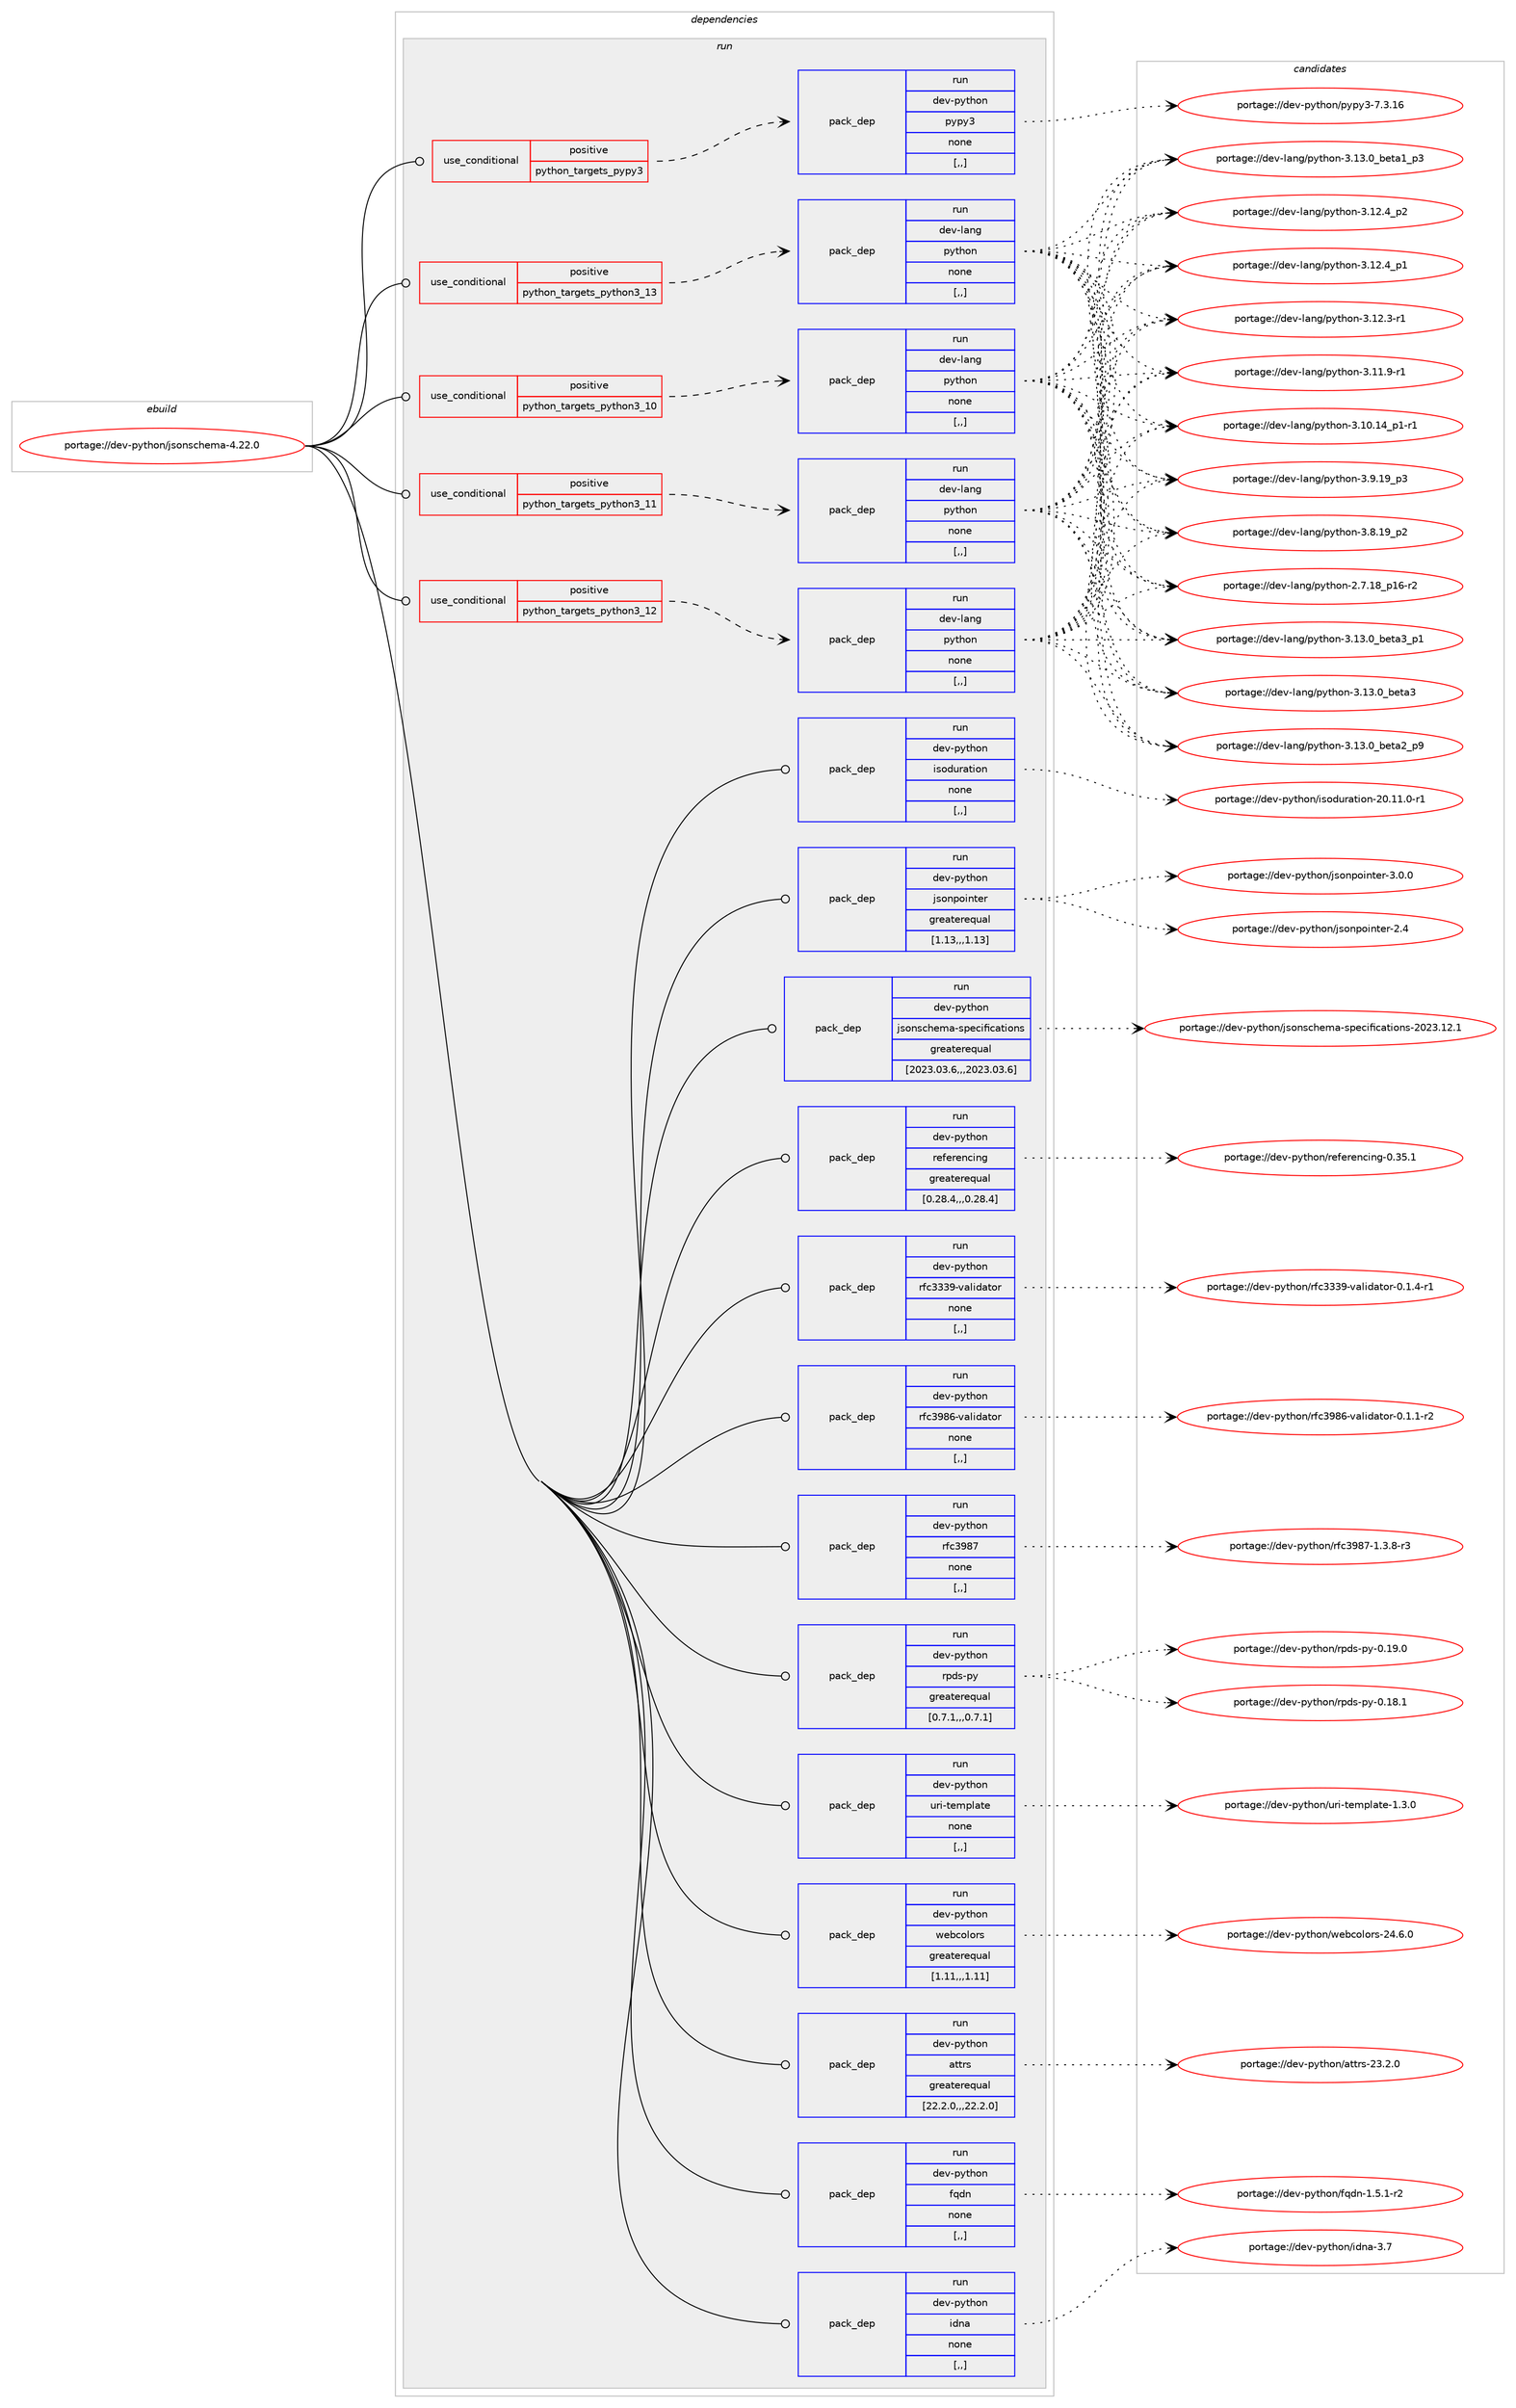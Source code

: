 digraph prolog {

# *************
# Graph options
# *************

newrank=true;
concentrate=true;
compound=true;
graph [rankdir=LR,fontname=Helvetica,fontsize=10,ranksep=1.5];#, ranksep=2.5, nodesep=0.2];
edge  [arrowhead=vee];
node  [fontname=Helvetica,fontsize=10];

# **********
# The ebuild
# **********

subgraph cluster_leftcol {
color=gray;
rank=same;
label=<<i>ebuild</i>>;
id [label="portage://dev-python/jsonschema-4.22.0", color=red, width=4, href="../dev-python/jsonschema-4.22.0.svg"];
}

# ****************
# The dependencies
# ****************

subgraph cluster_midcol {
color=gray;
label=<<i>dependencies</i>>;
subgraph cluster_compile {
fillcolor="#eeeeee";
style=filled;
label=<<i>compile</i>>;
}
subgraph cluster_compileandrun {
fillcolor="#eeeeee";
style=filled;
label=<<i>compile and run</i>>;
}
subgraph cluster_run {
fillcolor="#eeeeee";
style=filled;
label=<<i>run</i>>;
subgraph cond33632 {
dependency148137 [label=<<TABLE BORDER="0" CELLBORDER="1" CELLSPACING="0" CELLPADDING="4"><TR><TD ROWSPAN="3" CELLPADDING="10">use_conditional</TD></TR><TR><TD>positive</TD></TR><TR><TD>python_targets_pypy3</TD></TR></TABLE>>, shape=none, color=red];
subgraph pack113270 {
dependency148138 [label=<<TABLE BORDER="0" CELLBORDER="1" CELLSPACING="0" CELLPADDING="4" WIDTH="220"><TR><TD ROWSPAN="6" CELLPADDING="30">pack_dep</TD></TR><TR><TD WIDTH="110">run</TD></TR><TR><TD>dev-python</TD></TR><TR><TD>pypy3</TD></TR><TR><TD>none</TD></TR><TR><TD>[,,]</TD></TR></TABLE>>, shape=none, color=blue];
}
dependency148137:e -> dependency148138:w [weight=20,style="dashed",arrowhead="vee"];
}
id:e -> dependency148137:w [weight=20,style="solid",arrowhead="odot"];
subgraph cond33633 {
dependency148139 [label=<<TABLE BORDER="0" CELLBORDER="1" CELLSPACING="0" CELLPADDING="4"><TR><TD ROWSPAN="3" CELLPADDING="10">use_conditional</TD></TR><TR><TD>positive</TD></TR><TR><TD>python_targets_python3_10</TD></TR></TABLE>>, shape=none, color=red];
subgraph pack113271 {
dependency148140 [label=<<TABLE BORDER="0" CELLBORDER="1" CELLSPACING="0" CELLPADDING="4" WIDTH="220"><TR><TD ROWSPAN="6" CELLPADDING="30">pack_dep</TD></TR><TR><TD WIDTH="110">run</TD></TR><TR><TD>dev-lang</TD></TR><TR><TD>python</TD></TR><TR><TD>none</TD></TR><TR><TD>[,,]</TD></TR></TABLE>>, shape=none, color=blue];
}
dependency148139:e -> dependency148140:w [weight=20,style="dashed",arrowhead="vee"];
}
id:e -> dependency148139:w [weight=20,style="solid",arrowhead="odot"];
subgraph cond33634 {
dependency148141 [label=<<TABLE BORDER="0" CELLBORDER="1" CELLSPACING="0" CELLPADDING="4"><TR><TD ROWSPAN="3" CELLPADDING="10">use_conditional</TD></TR><TR><TD>positive</TD></TR><TR><TD>python_targets_python3_11</TD></TR></TABLE>>, shape=none, color=red];
subgraph pack113272 {
dependency148142 [label=<<TABLE BORDER="0" CELLBORDER="1" CELLSPACING="0" CELLPADDING="4" WIDTH="220"><TR><TD ROWSPAN="6" CELLPADDING="30">pack_dep</TD></TR><TR><TD WIDTH="110">run</TD></TR><TR><TD>dev-lang</TD></TR><TR><TD>python</TD></TR><TR><TD>none</TD></TR><TR><TD>[,,]</TD></TR></TABLE>>, shape=none, color=blue];
}
dependency148141:e -> dependency148142:w [weight=20,style="dashed",arrowhead="vee"];
}
id:e -> dependency148141:w [weight=20,style="solid",arrowhead="odot"];
subgraph cond33635 {
dependency148143 [label=<<TABLE BORDER="0" CELLBORDER="1" CELLSPACING="0" CELLPADDING="4"><TR><TD ROWSPAN="3" CELLPADDING="10">use_conditional</TD></TR><TR><TD>positive</TD></TR><TR><TD>python_targets_python3_12</TD></TR></TABLE>>, shape=none, color=red];
subgraph pack113273 {
dependency148144 [label=<<TABLE BORDER="0" CELLBORDER="1" CELLSPACING="0" CELLPADDING="4" WIDTH="220"><TR><TD ROWSPAN="6" CELLPADDING="30">pack_dep</TD></TR><TR><TD WIDTH="110">run</TD></TR><TR><TD>dev-lang</TD></TR><TR><TD>python</TD></TR><TR><TD>none</TD></TR><TR><TD>[,,]</TD></TR></TABLE>>, shape=none, color=blue];
}
dependency148143:e -> dependency148144:w [weight=20,style="dashed",arrowhead="vee"];
}
id:e -> dependency148143:w [weight=20,style="solid",arrowhead="odot"];
subgraph cond33636 {
dependency148145 [label=<<TABLE BORDER="0" CELLBORDER="1" CELLSPACING="0" CELLPADDING="4"><TR><TD ROWSPAN="3" CELLPADDING="10">use_conditional</TD></TR><TR><TD>positive</TD></TR><TR><TD>python_targets_python3_13</TD></TR></TABLE>>, shape=none, color=red];
subgraph pack113274 {
dependency148146 [label=<<TABLE BORDER="0" CELLBORDER="1" CELLSPACING="0" CELLPADDING="4" WIDTH="220"><TR><TD ROWSPAN="6" CELLPADDING="30">pack_dep</TD></TR><TR><TD WIDTH="110">run</TD></TR><TR><TD>dev-lang</TD></TR><TR><TD>python</TD></TR><TR><TD>none</TD></TR><TR><TD>[,,]</TD></TR></TABLE>>, shape=none, color=blue];
}
dependency148145:e -> dependency148146:w [weight=20,style="dashed",arrowhead="vee"];
}
id:e -> dependency148145:w [weight=20,style="solid",arrowhead="odot"];
subgraph pack113275 {
dependency148147 [label=<<TABLE BORDER="0" CELLBORDER="1" CELLSPACING="0" CELLPADDING="4" WIDTH="220"><TR><TD ROWSPAN="6" CELLPADDING="30">pack_dep</TD></TR><TR><TD WIDTH="110">run</TD></TR><TR><TD>dev-python</TD></TR><TR><TD>attrs</TD></TR><TR><TD>greaterequal</TD></TR><TR><TD>[22.2.0,,,22.2.0]</TD></TR></TABLE>>, shape=none, color=blue];
}
id:e -> dependency148147:w [weight=20,style="solid",arrowhead="odot"];
subgraph pack113276 {
dependency148148 [label=<<TABLE BORDER="0" CELLBORDER="1" CELLSPACING="0" CELLPADDING="4" WIDTH="220"><TR><TD ROWSPAN="6" CELLPADDING="30">pack_dep</TD></TR><TR><TD WIDTH="110">run</TD></TR><TR><TD>dev-python</TD></TR><TR><TD>fqdn</TD></TR><TR><TD>none</TD></TR><TR><TD>[,,]</TD></TR></TABLE>>, shape=none, color=blue];
}
id:e -> dependency148148:w [weight=20,style="solid",arrowhead="odot"];
subgraph pack113277 {
dependency148149 [label=<<TABLE BORDER="0" CELLBORDER="1" CELLSPACING="0" CELLPADDING="4" WIDTH="220"><TR><TD ROWSPAN="6" CELLPADDING="30">pack_dep</TD></TR><TR><TD WIDTH="110">run</TD></TR><TR><TD>dev-python</TD></TR><TR><TD>idna</TD></TR><TR><TD>none</TD></TR><TR><TD>[,,]</TD></TR></TABLE>>, shape=none, color=blue];
}
id:e -> dependency148149:w [weight=20,style="solid",arrowhead="odot"];
subgraph pack113278 {
dependency148150 [label=<<TABLE BORDER="0" CELLBORDER="1" CELLSPACING="0" CELLPADDING="4" WIDTH="220"><TR><TD ROWSPAN="6" CELLPADDING="30">pack_dep</TD></TR><TR><TD WIDTH="110">run</TD></TR><TR><TD>dev-python</TD></TR><TR><TD>isoduration</TD></TR><TR><TD>none</TD></TR><TR><TD>[,,]</TD></TR></TABLE>>, shape=none, color=blue];
}
id:e -> dependency148150:w [weight=20,style="solid",arrowhead="odot"];
subgraph pack113279 {
dependency148151 [label=<<TABLE BORDER="0" CELLBORDER="1" CELLSPACING="0" CELLPADDING="4" WIDTH="220"><TR><TD ROWSPAN="6" CELLPADDING="30">pack_dep</TD></TR><TR><TD WIDTH="110">run</TD></TR><TR><TD>dev-python</TD></TR><TR><TD>jsonpointer</TD></TR><TR><TD>greaterequal</TD></TR><TR><TD>[1.13,,,1.13]</TD></TR></TABLE>>, shape=none, color=blue];
}
id:e -> dependency148151:w [weight=20,style="solid",arrowhead="odot"];
subgraph pack113280 {
dependency148152 [label=<<TABLE BORDER="0" CELLBORDER="1" CELLSPACING="0" CELLPADDING="4" WIDTH="220"><TR><TD ROWSPAN="6" CELLPADDING="30">pack_dep</TD></TR><TR><TD WIDTH="110">run</TD></TR><TR><TD>dev-python</TD></TR><TR><TD>jsonschema-specifications</TD></TR><TR><TD>greaterequal</TD></TR><TR><TD>[2023.03.6,,,2023.03.6]</TD></TR></TABLE>>, shape=none, color=blue];
}
id:e -> dependency148152:w [weight=20,style="solid",arrowhead="odot"];
subgraph pack113281 {
dependency148153 [label=<<TABLE BORDER="0" CELLBORDER="1" CELLSPACING="0" CELLPADDING="4" WIDTH="220"><TR><TD ROWSPAN="6" CELLPADDING="30">pack_dep</TD></TR><TR><TD WIDTH="110">run</TD></TR><TR><TD>dev-python</TD></TR><TR><TD>referencing</TD></TR><TR><TD>greaterequal</TD></TR><TR><TD>[0.28.4,,,0.28.4]</TD></TR></TABLE>>, shape=none, color=blue];
}
id:e -> dependency148153:w [weight=20,style="solid",arrowhead="odot"];
subgraph pack113282 {
dependency148154 [label=<<TABLE BORDER="0" CELLBORDER="1" CELLSPACING="0" CELLPADDING="4" WIDTH="220"><TR><TD ROWSPAN="6" CELLPADDING="30">pack_dep</TD></TR><TR><TD WIDTH="110">run</TD></TR><TR><TD>dev-python</TD></TR><TR><TD>rfc3339-validator</TD></TR><TR><TD>none</TD></TR><TR><TD>[,,]</TD></TR></TABLE>>, shape=none, color=blue];
}
id:e -> dependency148154:w [weight=20,style="solid",arrowhead="odot"];
subgraph pack113283 {
dependency148155 [label=<<TABLE BORDER="0" CELLBORDER="1" CELLSPACING="0" CELLPADDING="4" WIDTH="220"><TR><TD ROWSPAN="6" CELLPADDING="30">pack_dep</TD></TR><TR><TD WIDTH="110">run</TD></TR><TR><TD>dev-python</TD></TR><TR><TD>rfc3986-validator</TD></TR><TR><TD>none</TD></TR><TR><TD>[,,]</TD></TR></TABLE>>, shape=none, color=blue];
}
id:e -> dependency148155:w [weight=20,style="solid",arrowhead="odot"];
subgraph pack113284 {
dependency148156 [label=<<TABLE BORDER="0" CELLBORDER="1" CELLSPACING="0" CELLPADDING="4" WIDTH="220"><TR><TD ROWSPAN="6" CELLPADDING="30">pack_dep</TD></TR><TR><TD WIDTH="110">run</TD></TR><TR><TD>dev-python</TD></TR><TR><TD>rfc3987</TD></TR><TR><TD>none</TD></TR><TR><TD>[,,]</TD></TR></TABLE>>, shape=none, color=blue];
}
id:e -> dependency148156:w [weight=20,style="solid",arrowhead="odot"];
subgraph pack113285 {
dependency148157 [label=<<TABLE BORDER="0" CELLBORDER="1" CELLSPACING="0" CELLPADDING="4" WIDTH="220"><TR><TD ROWSPAN="6" CELLPADDING="30">pack_dep</TD></TR><TR><TD WIDTH="110">run</TD></TR><TR><TD>dev-python</TD></TR><TR><TD>rpds-py</TD></TR><TR><TD>greaterequal</TD></TR><TR><TD>[0.7.1,,,0.7.1]</TD></TR></TABLE>>, shape=none, color=blue];
}
id:e -> dependency148157:w [weight=20,style="solid",arrowhead="odot"];
subgraph pack113286 {
dependency148158 [label=<<TABLE BORDER="0" CELLBORDER="1" CELLSPACING="0" CELLPADDING="4" WIDTH="220"><TR><TD ROWSPAN="6" CELLPADDING="30">pack_dep</TD></TR><TR><TD WIDTH="110">run</TD></TR><TR><TD>dev-python</TD></TR><TR><TD>uri-template</TD></TR><TR><TD>none</TD></TR><TR><TD>[,,]</TD></TR></TABLE>>, shape=none, color=blue];
}
id:e -> dependency148158:w [weight=20,style="solid",arrowhead="odot"];
subgraph pack113287 {
dependency148159 [label=<<TABLE BORDER="0" CELLBORDER="1" CELLSPACING="0" CELLPADDING="4" WIDTH="220"><TR><TD ROWSPAN="6" CELLPADDING="30">pack_dep</TD></TR><TR><TD WIDTH="110">run</TD></TR><TR><TD>dev-python</TD></TR><TR><TD>webcolors</TD></TR><TR><TD>greaterequal</TD></TR><TR><TD>[1.11,,,1.11]</TD></TR></TABLE>>, shape=none, color=blue];
}
id:e -> dependency148159:w [weight=20,style="solid",arrowhead="odot"];
}
}

# **************
# The candidates
# **************

subgraph cluster_choices {
rank=same;
color=gray;
label=<<i>candidates</i>>;

subgraph choice113270 {
color=black;
nodesep=1;
choice10010111845112121116104111110471121211121215145554651464954 [label="portage://dev-python/pypy3-7.3.16", color=red, width=4,href="../dev-python/pypy3-7.3.16.svg"];
dependency148138:e -> choice10010111845112121116104111110471121211121215145554651464954:w [style=dotted,weight="100"];
}
subgraph choice113271 {
color=black;
nodesep=1;
choice10010111845108971101034711212111610411111045514649514648959810111697519511249 [label="portage://dev-lang/python-3.13.0_beta3_p1", color=red, width=4,href="../dev-lang/python-3.13.0_beta3_p1.svg"];
choice1001011184510897110103471121211161041111104551464951464895981011169751 [label="portage://dev-lang/python-3.13.0_beta3", color=red, width=4,href="../dev-lang/python-3.13.0_beta3.svg"];
choice10010111845108971101034711212111610411111045514649514648959810111697509511257 [label="portage://dev-lang/python-3.13.0_beta2_p9", color=red, width=4,href="../dev-lang/python-3.13.0_beta2_p9.svg"];
choice10010111845108971101034711212111610411111045514649514648959810111697499511251 [label="portage://dev-lang/python-3.13.0_beta1_p3", color=red, width=4,href="../dev-lang/python-3.13.0_beta1_p3.svg"];
choice100101118451089711010347112121116104111110455146495046529511250 [label="portage://dev-lang/python-3.12.4_p2", color=red, width=4,href="../dev-lang/python-3.12.4_p2.svg"];
choice100101118451089711010347112121116104111110455146495046529511249 [label="portage://dev-lang/python-3.12.4_p1", color=red, width=4,href="../dev-lang/python-3.12.4_p1.svg"];
choice100101118451089711010347112121116104111110455146495046514511449 [label="portage://dev-lang/python-3.12.3-r1", color=red, width=4,href="../dev-lang/python-3.12.3-r1.svg"];
choice100101118451089711010347112121116104111110455146494946574511449 [label="portage://dev-lang/python-3.11.9-r1", color=red, width=4,href="../dev-lang/python-3.11.9-r1.svg"];
choice100101118451089711010347112121116104111110455146494846495295112494511449 [label="portage://dev-lang/python-3.10.14_p1-r1", color=red, width=4,href="../dev-lang/python-3.10.14_p1-r1.svg"];
choice100101118451089711010347112121116104111110455146574649579511251 [label="portage://dev-lang/python-3.9.19_p3", color=red, width=4,href="../dev-lang/python-3.9.19_p3.svg"];
choice100101118451089711010347112121116104111110455146564649579511250 [label="portage://dev-lang/python-3.8.19_p2", color=red, width=4,href="../dev-lang/python-3.8.19_p2.svg"];
choice100101118451089711010347112121116104111110455046554649569511249544511450 [label="portage://dev-lang/python-2.7.18_p16-r2", color=red, width=4,href="../dev-lang/python-2.7.18_p16-r2.svg"];
dependency148140:e -> choice10010111845108971101034711212111610411111045514649514648959810111697519511249:w [style=dotted,weight="100"];
dependency148140:e -> choice1001011184510897110103471121211161041111104551464951464895981011169751:w [style=dotted,weight="100"];
dependency148140:e -> choice10010111845108971101034711212111610411111045514649514648959810111697509511257:w [style=dotted,weight="100"];
dependency148140:e -> choice10010111845108971101034711212111610411111045514649514648959810111697499511251:w [style=dotted,weight="100"];
dependency148140:e -> choice100101118451089711010347112121116104111110455146495046529511250:w [style=dotted,weight="100"];
dependency148140:e -> choice100101118451089711010347112121116104111110455146495046529511249:w [style=dotted,weight="100"];
dependency148140:e -> choice100101118451089711010347112121116104111110455146495046514511449:w [style=dotted,weight="100"];
dependency148140:e -> choice100101118451089711010347112121116104111110455146494946574511449:w [style=dotted,weight="100"];
dependency148140:e -> choice100101118451089711010347112121116104111110455146494846495295112494511449:w [style=dotted,weight="100"];
dependency148140:e -> choice100101118451089711010347112121116104111110455146574649579511251:w [style=dotted,weight="100"];
dependency148140:e -> choice100101118451089711010347112121116104111110455146564649579511250:w [style=dotted,weight="100"];
dependency148140:e -> choice100101118451089711010347112121116104111110455046554649569511249544511450:w [style=dotted,weight="100"];
}
subgraph choice113272 {
color=black;
nodesep=1;
choice10010111845108971101034711212111610411111045514649514648959810111697519511249 [label="portage://dev-lang/python-3.13.0_beta3_p1", color=red, width=4,href="../dev-lang/python-3.13.0_beta3_p1.svg"];
choice1001011184510897110103471121211161041111104551464951464895981011169751 [label="portage://dev-lang/python-3.13.0_beta3", color=red, width=4,href="../dev-lang/python-3.13.0_beta3.svg"];
choice10010111845108971101034711212111610411111045514649514648959810111697509511257 [label="portage://dev-lang/python-3.13.0_beta2_p9", color=red, width=4,href="../dev-lang/python-3.13.0_beta2_p9.svg"];
choice10010111845108971101034711212111610411111045514649514648959810111697499511251 [label="portage://dev-lang/python-3.13.0_beta1_p3", color=red, width=4,href="../dev-lang/python-3.13.0_beta1_p3.svg"];
choice100101118451089711010347112121116104111110455146495046529511250 [label="portage://dev-lang/python-3.12.4_p2", color=red, width=4,href="../dev-lang/python-3.12.4_p2.svg"];
choice100101118451089711010347112121116104111110455146495046529511249 [label="portage://dev-lang/python-3.12.4_p1", color=red, width=4,href="../dev-lang/python-3.12.4_p1.svg"];
choice100101118451089711010347112121116104111110455146495046514511449 [label="portage://dev-lang/python-3.12.3-r1", color=red, width=4,href="../dev-lang/python-3.12.3-r1.svg"];
choice100101118451089711010347112121116104111110455146494946574511449 [label="portage://dev-lang/python-3.11.9-r1", color=red, width=4,href="../dev-lang/python-3.11.9-r1.svg"];
choice100101118451089711010347112121116104111110455146494846495295112494511449 [label="portage://dev-lang/python-3.10.14_p1-r1", color=red, width=4,href="../dev-lang/python-3.10.14_p1-r1.svg"];
choice100101118451089711010347112121116104111110455146574649579511251 [label="portage://dev-lang/python-3.9.19_p3", color=red, width=4,href="../dev-lang/python-3.9.19_p3.svg"];
choice100101118451089711010347112121116104111110455146564649579511250 [label="portage://dev-lang/python-3.8.19_p2", color=red, width=4,href="../dev-lang/python-3.8.19_p2.svg"];
choice100101118451089711010347112121116104111110455046554649569511249544511450 [label="portage://dev-lang/python-2.7.18_p16-r2", color=red, width=4,href="../dev-lang/python-2.7.18_p16-r2.svg"];
dependency148142:e -> choice10010111845108971101034711212111610411111045514649514648959810111697519511249:w [style=dotted,weight="100"];
dependency148142:e -> choice1001011184510897110103471121211161041111104551464951464895981011169751:w [style=dotted,weight="100"];
dependency148142:e -> choice10010111845108971101034711212111610411111045514649514648959810111697509511257:w [style=dotted,weight="100"];
dependency148142:e -> choice10010111845108971101034711212111610411111045514649514648959810111697499511251:w [style=dotted,weight="100"];
dependency148142:e -> choice100101118451089711010347112121116104111110455146495046529511250:w [style=dotted,weight="100"];
dependency148142:e -> choice100101118451089711010347112121116104111110455146495046529511249:w [style=dotted,weight="100"];
dependency148142:e -> choice100101118451089711010347112121116104111110455146495046514511449:w [style=dotted,weight="100"];
dependency148142:e -> choice100101118451089711010347112121116104111110455146494946574511449:w [style=dotted,weight="100"];
dependency148142:e -> choice100101118451089711010347112121116104111110455146494846495295112494511449:w [style=dotted,weight="100"];
dependency148142:e -> choice100101118451089711010347112121116104111110455146574649579511251:w [style=dotted,weight="100"];
dependency148142:e -> choice100101118451089711010347112121116104111110455146564649579511250:w [style=dotted,weight="100"];
dependency148142:e -> choice100101118451089711010347112121116104111110455046554649569511249544511450:w [style=dotted,weight="100"];
}
subgraph choice113273 {
color=black;
nodesep=1;
choice10010111845108971101034711212111610411111045514649514648959810111697519511249 [label="portage://dev-lang/python-3.13.0_beta3_p1", color=red, width=4,href="../dev-lang/python-3.13.0_beta3_p1.svg"];
choice1001011184510897110103471121211161041111104551464951464895981011169751 [label="portage://dev-lang/python-3.13.0_beta3", color=red, width=4,href="../dev-lang/python-3.13.0_beta3.svg"];
choice10010111845108971101034711212111610411111045514649514648959810111697509511257 [label="portage://dev-lang/python-3.13.0_beta2_p9", color=red, width=4,href="../dev-lang/python-3.13.0_beta2_p9.svg"];
choice10010111845108971101034711212111610411111045514649514648959810111697499511251 [label="portage://dev-lang/python-3.13.0_beta1_p3", color=red, width=4,href="../dev-lang/python-3.13.0_beta1_p3.svg"];
choice100101118451089711010347112121116104111110455146495046529511250 [label="portage://dev-lang/python-3.12.4_p2", color=red, width=4,href="../dev-lang/python-3.12.4_p2.svg"];
choice100101118451089711010347112121116104111110455146495046529511249 [label="portage://dev-lang/python-3.12.4_p1", color=red, width=4,href="../dev-lang/python-3.12.4_p1.svg"];
choice100101118451089711010347112121116104111110455146495046514511449 [label="portage://dev-lang/python-3.12.3-r1", color=red, width=4,href="../dev-lang/python-3.12.3-r1.svg"];
choice100101118451089711010347112121116104111110455146494946574511449 [label="portage://dev-lang/python-3.11.9-r1", color=red, width=4,href="../dev-lang/python-3.11.9-r1.svg"];
choice100101118451089711010347112121116104111110455146494846495295112494511449 [label="portage://dev-lang/python-3.10.14_p1-r1", color=red, width=4,href="../dev-lang/python-3.10.14_p1-r1.svg"];
choice100101118451089711010347112121116104111110455146574649579511251 [label="portage://dev-lang/python-3.9.19_p3", color=red, width=4,href="../dev-lang/python-3.9.19_p3.svg"];
choice100101118451089711010347112121116104111110455146564649579511250 [label="portage://dev-lang/python-3.8.19_p2", color=red, width=4,href="../dev-lang/python-3.8.19_p2.svg"];
choice100101118451089711010347112121116104111110455046554649569511249544511450 [label="portage://dev-lang/python-2.7.18_p16-r2", color=red, width=4,href="../dev-lang/python-2.7.18_p16-r2.svg"];
dependency148144:e -> choice10010111845108971101034711212111610411111045514649514648959810111697519511249:w [style=dotted,weight="100"];
dependency148144:e -> choice1001011184510897110103471121211161041111104551464951464895981011169751:w [style=dotted,weight="100"];
dependency148144:e -> choice10010111845108971101034711212111610411111045514649514648959810111697509511257:w [style=dotted,weight="100"];
dependency148144:e -> choice10010111845108971101034711212111610411111045514649514648959810111697499511251:w [style=dotted,weight="100"];
dependency148144:e -> choice100101118451089711010347112121116104111110455146495046529511250:w [style=dotted,weight="100"];
dependency148144:e -> choice100101118451089711010347112121116104111110455146495046529511249:w [style=dotted,weight="100"];
dependency148144:e -> choice100101118451089711010347112121116104111110455146495046514511449:w [style=dotted,weight="100"];
dependency148144:e -> choice100101118451089711010347112121116104111110455146494946574511449:w [style=dotted,weight="100"];
dependency148144:e -> choice100101118451089711010347112121116104111110455146494846495295112494511449:w [style=dotted,weight="100"];
dependency148144:e -> choice100101118451089711010347112121116104111110455146574649579511251:w [style=dotted,weight="100"];
dependency148144:e -> choice100101118451089711010347112121116104111110455146564649579511250:w [style=dotted,weight="100"];
dependency148144:e -> choice100101118451089711010347112121116104111110455046554649569511249544511450:w [style=dotted,weight="100"];
}
subgraph choice113274 {
color=black;
nodesep=1;
choice10010111845108971101034711212111610411111045514649514648959810111697519511249 [label="portage://dev-lang/python-3.13.0_beta3_p1", color=red, width=4,href="../dev-lang/python-3.13.0_beta3_p1.svg"];
choice1001011184510897110103471121211161041111104551464951464895981011169751 [label="portage://dev-lang/python-3.13.0_beta3", color=red, width=4,href="../dev-lang/python-3.13.0_beta3.svg"];
choice10010111845108971101034711212111610411111045514649514648959810111697509511257 [label="portage://dev-lang/python-3.13.0_beta2_p9", color=red, width=4,href="../dev-lang/python-3.13.0_beta2_p9.svg"];
choice10010111845108971101034711212111610411111045514649514648959810111697499511251 [label="portage://dev-lang/python-3.13.0_beta1_p3", color=red, width=4,href="../dev-lang/python-3.13.0_beta1_p3.svg"];
choice100101118451089711010347112121116104111110455146495046529511250 [label="portage://dev-lang/python-3.12.4_p2", color=red, width=4,href="../dev-lang/python-3.12.4_p2.svg"];
choice100101118451089711010347112121116104111110455146495046529511249 [label="portage://dev-lang/python-3.12.4_p1", color=red, width=4,href="../dev-lang/python-3.12.4_p1.svg"];
choice100101118451089711010347112121116104111110455146495046514511449 [label="portage://dev-lang/python-3.12.3-r1", color=red, width=4,href="../dev-lang/python-3.12.3-r1.svg"];
choice100101118451089711010347112121116104111110455146494946574511449 [label="portage://dev-lang/python-3.11.9-r1", color=red, width=4,href="../dev-lang/python-3.11.9-r1.svg"];
choice100101118451089711010347112121116104111110455146494846495295112494511449 [label="portage://dev-lang/python-3.10.14_p1-r1", color=red, width=4,href="../dev-lang/python-3.10.14_p1-r1.svg"];
choice100101118451089711010347112121116104111110455146574649579511251 [label="portage://dev-lang/python-3.9.19_p3", color=red, width=4,href="../dev-lang/python-3.9.19_p3.svg"];
choice100101118451089711010347112121116104111110455146564649579511250 [label="portage://dev-lang/python-3.8.19_p2", color=red, width=4,href="../dev-lang/python-3.8.19_p2.svg"];
choice100101118451089711010347112121116104111110455046554649569511249544511450 [label="portage://dev-lang/python-2.7.18_p16-r2", color=red, width=4,href="../dev-lang/python-2.7.18_p16-r2.svg"];
dependency148146:e -> choice10010111845108971101034711212111610411111045514649514648959810111697519511249:w [style=dotted,weight="100"];
dependency148146:e -> choice1001011184510897110103471121211161041111104551464951464895981011169751:w [style=dotted,weight="100"];
dependency148146:e -> choice10010111845108971101034711212111610411111045514649514648959810111697509511257:w [style=dotted,weight="100"];
dependency148146:e -> choice10010111845108971101034711212111610411111045514649514648959810111697499511251:w [style=dotted,weight="100"];
dependency148146:e -> choice100101118451089711010347112121116104111110455146495046529511250:w [style=dotted,weight="100"];
dependency148146:e -> choice100101118451089711010347112121116104111110455146495046529511249:w [style=dotted,weight="100"];
dependency148146:e -> choice100101118451089711010347112121116104111110455146495046514511449:w [style=dotted,weight="100"];
dependency148146:e -> choice100101118451089711010347112121116104111110455146494946574511449:w [style=dotted,weight="100"];
dependency148146:e -> choice100101118451089711010347112121116104111110455146494846495295112494511449:w [style=dotted,weight="100"];
dependency148146:e -> choice100101118451089711010347112121116104111110455146574649579511251:w [style=dotted,weight="100"];
dependency148146:e -> choice100101118451089711010347112121116104111110455146564649579511250:w [style=dotted,weight="100"];
dependency148146:e -> choice100101118451089711010347112121116104111110455046554649569511249544511450:w [style=dotted,weight="100"];
}
subgraph choice113275 {
color=black;
nodesep=1;
choice10010111845112121116104111110479711611611411545505146504648 [label="portage://dev-python/attrs-23.2.0", color=red, width=4,href="../dev-python/attrs-23.2.0.svg"];
dependency148147:e -> choice10010111845112121116104111110479711611611411545505146504648:w [style=dotted,weight="100"];
}
subgraph choice113276 {
color=black;
nodesep=1;
choice10010111845112121116104111110471021131001104549465346494511450 [label="portage://dev-python/fqdn-1.5.1-r2", color=red, width=4,href="../dev-python/fqdn-1.5.1-r2.svg"];
dependency148148:e -> choice10010111845112121116104111110471021131001104549465346494511450:w [style=dotted,weight="100"];
}
subgraph choice113277 {
color=black;
nodesep=1;
choice10010111845112121116104111110471051001109745514655 [label="portage://dev-python/idna-3.7", color=red, width=4,href="../dev-python/idna-3.7.svg"];
dependency148149:e -> choice10010111845112121116104111110471051001109745514655:w [style=dotted,weight="100"];
}
subgraph choice113278 {
color=black;
nodesep=1;
choice10010111845112121116104111110471051151111001171149711610511111045504846494946484511449 [label="portage://dev-python/isoduration-20.11.0-r1", color=red, width=4,href="../dev-python/isoduration-20.11.0-r1.svg"];
dependency148150:e -> choice10010111845112121116104111110471051151111001171149711610511111045504846494946484511449:w [style=dotted,weight="100"];
}
subgraph choice113279 {
color=black;
nodesep=1;
choice1001011184511212111610411111047106115111110112111105110116101114455146484648 [label="portage://dev-python/jsonpointer-3.0.0", color=red, width=4,href="../dev-python/jsonpointer-3.0.0.svg"];
choice100101118451121211161041111104710611511111011211110511011610111445504652 [label="portage://dev-python/jsonpointer-2.4", color=red, width=4,href="../dev-python/jsonpointer-2.4.svg"];
dependency148151:e -> choice1001011184511212111610411111047106115111110112111105110116101114455146484648:w [style=dotted,weight="100"];
dependency148151:e -> choice100101118451121211161041111104710611511111011211110511011610111445504652:w [style=dotted,weight="100"];
}
subgraph choice113280 {
color=black;
nodesep=1;
choice100101118451121211161041111104710611511111011599104101109974511511210199105102105999711610511111011545504850514649504649 [label="portage://dev-python/jsonschema-specifications-2023.12.1", color=red, width=4,href="../dev-python/jsonschema-specifications-2023.12.1.svg"];
dependency148152:e -> choice100101118451121211161041111104710611511111011599104101109974511511210199105102105999711610511111011545504850514649504649:w [style=dotted,weight="100"];
}
subgraph choice113281 {
color=black;
nodesep=1;
choice10010111845112121116104111110471141011021011141011109910511010345484651534649 [label="portage://dev-python/referencing-0.35.1", color=red, width=4,href="../dev-python/referencing-0.35.1.svg"];
dependency148153:e -> choice10010111845112121116104111110471141011021011141011109910511010345484651534649:w [style=dotted,weight="100"];
}
subgraph choice113282 {
color=black;
nodesep=1;
choice100101118451121211161041111104711410299515151574511897108105100971161111144548464946524511449 [label="portage://dev-python/rfc3339-validator-0.1.4-r1", color=red, width=4,href="../dev-python/rfc3339-validator-0.1.4-r1.svg"];
dependency148154:e -> choice100101118451121211161041111104711410299515151574511897108105100971161111144548464946524511449:w [style=dotted,weight="100"];
}
subgraph choice113283 {
color=black;
nodesep=1;
choice100101118451121211161041111104711410299515756544511897108105100971161111144548464946494511450 [label="portage://dev-python/rfc3986-validator-0.1.1-r2", color=red, width=4,href="../dev-python/rfc3986-validator-0.1.1-r2.svg"];
dependency148155:e -> choice100101118451121211161041111104711410299515756544511897108105100971161111144548464946494511450:w [style=dotted,weight="100"];
}
subgraph choice113284 {
color=black;
nodesep=1;
choice100101118451121211161041111104711410299515756554549465146564511451 [label="portage://dev-python/rfc3987-1.3.8-r3", color=red, width=4,href="../dev-python/rfc3987-1.3.8-r3.svg"];
dependency148156:e -> choice100101118451121211161041111104711410299515756554549465146564511451:w [style=dotted,weight="100"];
}
subgraph choice113285 {
color=black;
nodesep=1;
choice10010111845112121116104111110471141121001154511212145484649574648 [label="portage://dev-python/rpds-py-0.19.0", color=red, width=4,href="../dev-python/rpds-py-0.19.0.svg"];
choice10010111845112121116104111110471141121001154511212145484649564649 [label="portage://dev-python/rpds-py-0.18.1", color=red, width=4,href="../dev-python/rpds-py-0.18.1.svg"];
dependency148157:e -> choice10010111845112121116104111110471141121001154511212145484649574648:w [style=dotted,weight="100"];
dependency148157:e -> choice10010111845112121116104111110471141121001154511212145484649564649:w [style=dotted,weight="100"];
}
subgraph choice113286 {
color=black;
nodesep=1;
choice10010111845112121116104111110471171141054511610110911210897116101454946514648 [label="portage://dev-python/uri-template-1.3.0", color=red, width=4,href="../dev-python/uri-template-1.3.0.svg"];
dependency148158:e -> choice10010111845112121116104111110471171141054511610110911210897116101454946514648:w [style=dotted,weight="100"];
}
subgraph choice113287 {
color=black;
nodesep=1;
choice1001011184511212111610411111047119101989911110811111411545505246544648 [label="portage://dev-python/webcolors-24.6.0", color=red, width=4,href="../dev-python/webcolors-24.6.0.svg"];
dependency148159:e -> choice1001011184511212111610411111047119101989911110811111411545505246544648:w [style=dotted,weight="100"];
}
}

}
